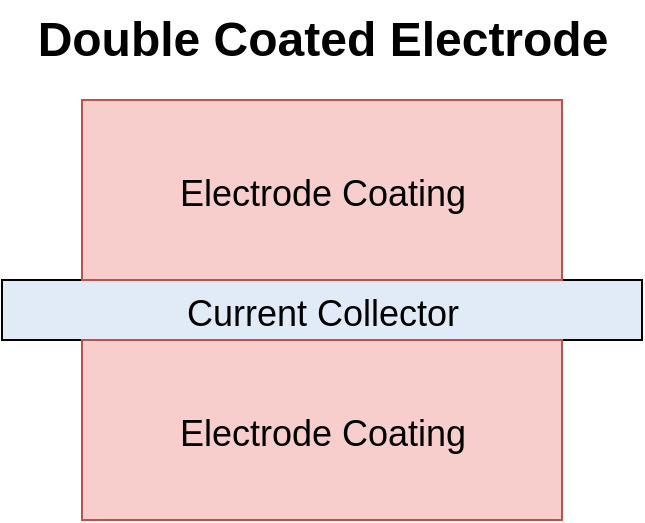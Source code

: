 <mxfile>
    <diagram id="5ydP_mNCoAJ0G2GhFtXP" name="Page-1">
        <mxGraphModel dx="477" dy="464" grid="1" gridSize="10" guides="1" tooltips="1" connect="1" arrows="1" fold="1" page="1" pageScale="1" pageWidth="850" pageHeight="1100" math="0" shadow="0">
            <root>
                <mxCell id="0"/>
                <mxCell id="1" parent="0"/>
                <mxCell id="2" value="" style="rounded=0;whiteSpace=wrap;html=1;fillColor=#E1EBF8;" parent="1" vertex="1">
                    <mxGeometry x="80" y="210" width="320" height="30" as="geometry"/>
                </mxCell>
                <mxCell id="3" value="" style="rounded=0;whiteSpace=wrap;html=1;fillColor=#005CA2;" parent="1" vertex="1">
                    <mxGeometry x="120" y="120" width="240" height="90" as="geometry"/>
                </mxCell>
                <mxCell id="11" value="Double Coated Electrode" style="text;strokeColor=none;fillColor=none;html=1;fontSize=24;fontStyle=1;verticalAlign=middle;align=center;" parent="1" vertex="1">
                    <mxGeometry x="190" y="70" width="100" height="40" as="geometry"/>
                </mxCell>
                <mxCell id="16" value="&lt;span style=&quot;font-weight: normal;&quot;&gt;&lt;font style=&quot;font-size: 18px;&quot;&gt;Current Collector&lt;br&gt;&lt;/font&gt;&lt;/span&gt;" style="text;strokeColor=none;fillColor=none;html=1;fontSize=24;fontStyle=1;verticalAlign=middle;align=center;" parent="1" vertex="1">
                    <mxGeometry x="80" y="210" width="320" height="30" as="geometry"/>
                </mxCell>
                <mxCell id="17" value="&lt;span style=&quot;font-weight: normal;&quot;&gt;&lt;font style=&quot;font-size: 18px; color: rgb(0, 0, 0);&quot;&gt;Electrode Coating&lt;/font&gt;&lt;/span&gt;" style="text;strokeColor=#b85450;fillColor=#f8cecc;html=1;fontSize=24;fontStyle=1;verticalAlign=middle;align=center;" parent="1" vertex="1">
                    <mxGeometry x="120" y="120" width="240" height="90" as="geometry"/>
                </mxCell>
                <mxCell id="18" value="" style="rounded=0;whiteSpace=wrap;html=1;fillColor=#005CA2;" vertex="1" parent="1">
                    <mxGeometry x="120" y="240" width="240" height="90" as="geometry"/>
                </mxCell>
                <mxCell id="19" value="&lt;span style=&quot;font-weight: normal;&quot;&gt;&lt;font style=&quot;font-size: 18px; color: rgb(0, 0, 0);&quot;&gt;Electrode Coating&lt;/font&gt;&lt;/span&gt;" style="text;strokeColor=#b85450;fillColor=#f8cecc;html=1;fontSize=24;fontStyle=1;verticalAlign=middle;align=center;" vertex="1" parent="1">
                    <mxGeometry x="120" y="240" width="240" height="90" as="geometry"/>
                </mxCell>
            </root>
        </mxGraphModel>
    </diagram>
</mxfile>